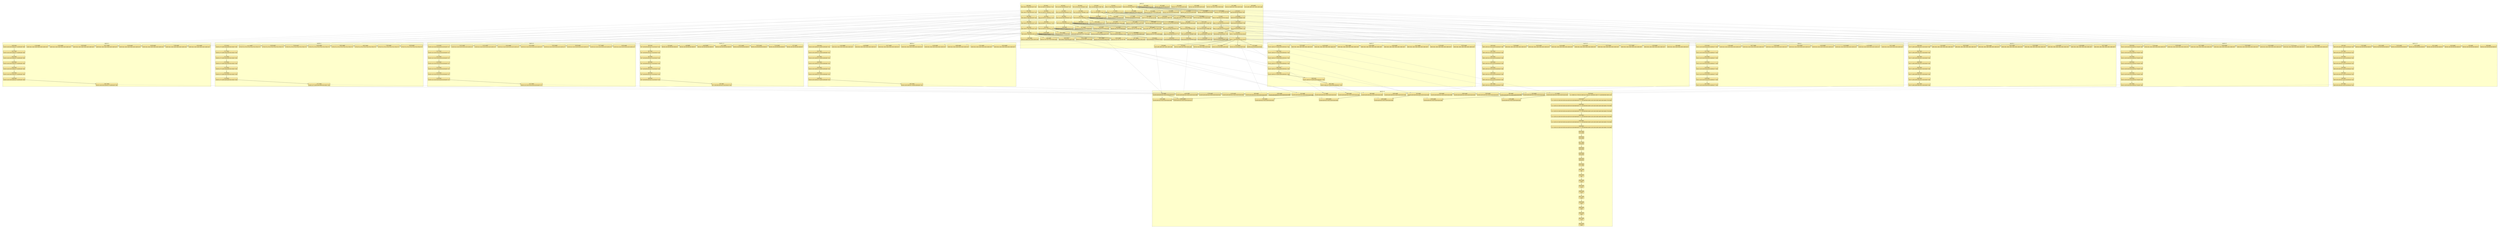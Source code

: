 digraph{node[shape=none margin=0 style=filled colorscheme=ylorrd9 fillcolor=2];compound=true;splines=line;subgraph clusterdummy0_0{style=invis;subgraph clusterdummy0_1{style=invis;subgraph clusterdummy0_2{style=invis;subgraph cluster0{style=dashed;colorscheme=ylorrd9;bgcolor=1;edge[arrowhead=empty];label=epoch_0;0[label=<<table border="0" cellborder="0" cellspacing="0"><tr><td>0:0 send</td></tr><hr/><tr><td> 1:0 1:19 1:20 1:21 1:22 1:23 1:24 </td></tr></table>>];1[label=<<table border="0" cellborder="0" cellspacing="0"><tr><td>0:1 send</td></tr><hr/><tr><td> 2:0 2:1 2:20 2:21 2:22 2:23 2:24 </td></tr></table>>];2[label=<<table border="0" cellborder="0" cellspacing="0"><tr><td>0:2 send</td></tr><hr/><tr><td> 3:0 3:1 3:2 3:21 3:22 3:23 3:24 </td></tr></table>>];3[label=<<table border="0" cellborder="0" cellspacing="0"><tr><td>0:3 send</td></tr><hr/><tr><td> 4:0 4:1 4:2 4:3 4:22 4:23 4:24 </td></tr></table>>];4[label=<<table border="0" cellborder="0" cellspacing="0"><tr><td>0:4 send</td></tr><hr/><tr><td> 5:0 5:1 5:2 5:3 5:4 5:23 5:24 </td></tr></table>>];5[label=<<table border="0" cellborder="0" cellspacing="0"><tr><td>0:5 send</td></tr><hr/><tr><td> 6:0 6:1 6:2 6:3 6:4 6:5 6:24 </td></tr></table>>];6[label=<<table border="0" cellborder="0" cellspacing="0"><tr><td>0:6 send</td></tr><hr/><tr><td> 7:0 7:1 7:2 7:3 7:4 7:5 7:6 </td></tr></table>>];43[label=<<table border="0" cellborder="0" cellspacing="0"><tr><td>1:0 recv</td></tr><hr/><tr><td> 0:0 2:3 3:4 4:5 5:6 6:7 7:8 </td></tr></table>>];45[label=<<table border="0" cellborder="0" cellspacing="0"><tr><td>1:2 send</td></tr><hr/><tr><td> 2:0 2:1 2:20 2:21 2:22 2:23 2:24 </td></tr></table>>];43->45;46[label=<<table border="0" cellborder="0" cellspacing="0"><tr><td>1:3 send</td></tr><hr/><tr><td> 3:0 3:1 3:2 3:21 3:22 3:23 3:24 </td></tr></table>>];43->46;47[label=<<table border="0" cellborder="0" cellspacing="0"><tr><td>1:4 send</td></tr><hr/><tr><td> 4:0 4:1 4:2 4:3 4:22 4:23 4:24 </td></tr></table>>];43->47;48[label=<<table border="0" cellborder="0" cellspacing="0"><tr><td>1:5 send</td></tr><hr/><tr><td> 5:0 5:1 5:2 5:3 5:4 5:23 5:24 </td></tr></table>>];43->48;49[label=<<table border="0" cellborder="0" cellspacing="0"><tr><td>1:6 send</td></tr><hr/><tr><td> 6:0 6:1 6:2 6:3 6:4 6:5 6:24 </td></tr></table>>];43->49;50[label=<<table border="0" cellborder="0" cellspacing="0"><tr><td>1:7 send</td></tr><hr/><tr><td> 7:0 7:1 7:2 7:3 7:4 7:5 7:6 </td></tr></table>>];43->50;62[label=<<table border="0" cellborder="0" cellspacing="0"><tr><td>1:19 recv</td></tr><hr/><tr><td> 0:0 2:3 3:4 4:5 5:6 6:7 7:8 </td></tr></table>>];43->62;63[label=<<table border="0" cellborder="0" cellspacing="0"><tr><td>1:20 recv</td></tr><hr/><tr><td> 0:0 2:3 3:4 4:5 5:6 6:7 7:8 </td></tr></table>>];62->63;64[label=<<table border="0" cellborder="0" cellspacing="0"><tr><td>1:21 recv</td></tr><hr/><tr><td> 0:0 2:3 3:4 4:5 5:6 6:7 7:8 </td></tr></table>>];63->64;65[label=<<table border="0" cellborder="0" cellspacing="0"><tr><td>1:22 recv</td></tr><hr/><tr><td> 0:0 2:3 3:4 4:5 5:6 6:7 7:8 </td></tr></table>>];64->65;66[label=<<table border="0" cellborder="0" cellspacing="0"><tr><td>1:23 recv</td></tr><hr/><tr><td> 0:0 2:3 3:4 4:5 5:6 6:7 7:8 </td></tr></table>>];65->66;67[label=<<table border="0" cellborder="0" cellspacing="0"><tr><td>1:24 recv</td></tr><hr/><tr><td> 0:0 2:3 3:4 4:5 5:6 6:7 7:8 </td></tr></table>>];66->67;69[label=<<table border="0" cellborder="0" cellspacing="0"><tr><td>2:0 recv</td></tr><hr/><tr><td> 0:1 1:2 3:5 4:6 5:7 6:8 7:9 </td></tr></table>>];70[label=<<table border="0" cellborder="0" cellspacing="0"><tr><td>2:1 recv</td></tr><hr/><tr><td> 0:1 1:2 3:5 4:6 5:7 6:8 7:9 </td></tr></table>>];69->70;72[label=<<table border="0" cellborder="0" cellspacing="0"><tr><td>2:3 send</td></tr><hr/><tr><td> 1:0 1:19 1:20 1:21 1:22 1:23 1:24 </td></tr></table>>];70->72;73[label=<<table border="0" cellborder="0" cellspacing="0"><tr><td>2:4 send</td></tr><hr/><tr><td> 3:0 3:1 3:2 3:21 3:22 3:23 3:24 </td></tr></table>>];70->73;74[label=<<table border="0" cellborder="0" cellspacing="0"><tr><td>2:5 send</td></tr><hr/><tr><td> 4:0 4:1 4:2 4:3 4:22 4:23 4:24 </td></tr></table>>];70->74;75[label=<<table border="0" cellborder="0" cellspacing="0"><tr><td>2:6 send</td></tr><hr/><tr><td> 5:0 5:1 5:2 5:3 5:4 5:23 5:24 </td></tr></table>>];70->75;76[label=<<table border="0" cellborder="0" cellspacing="0"><tr><td>2:7 send</td></tr><hr/><tr><td> 6:0 6:1 6:2 6:3 6:4 6:5 6:24 </td></tr></table>>];70->76;77[label=<<table border="0" cellborder="0" cellspacing="0"><tr><td>2:8 send</td></tr><hr/><tr><td> 7:0 7:1 7:2 7:3 7:4 7:5 7:6 </td></tr></table>>];70->77;89[label=<<table border="0" cellborder="0" cellspacing="0"><tr><td>2:20 recv</td></tr><hr/><tr><td> 0:1 1:2 3:5 4:6 5:7 6:8 7:9 </td></tr></table>>];70->89;90[label=<<table border="0" cellborder="0" cellspacing="0"><tr><td>2:21 recv</td></tr><hr/><tr><td> 0:1 1:2 3:5 4:6 5:7 6:8 7:9 </td></tr></table>>];89->90;91[label=<<table border="0" cellborder="0" cellspacing="0"><tr><td>2:22 recv</td></tr><hr/><tr><td> 0:1 1:2 3:5 4:6 5:7 6:8 7:9 </td></tr></table>>];90->91;92[label=<<table border="0" cellborder="0" cellspacing="0"><tr><td>2:23 recv</td></tr><hr/><tr><td> 0:1 1:2 3:5 4:6 5:7 6:8 7:9 </td></tr></table>>];91->92;93[label=<<table border="0" cellborder="0" cellspacing="0"><tr><td>2:24 recv</td></tr><hr/><tr><td> 0:1 1:2 3:5 4:6 5:7 6:8 7:9 </td></tr></table>>];92->93;95[label=<<table border="0" cellborder="0" cellspacing="0"><tr><td>3:0 recv</td></tr><hr/><tr><td> 0:2 1:3 2:4 4:7 5:8 6:9 7:10 </td></tr></table>>];96[label=<<table border="0" cellborder="0" cellspacing="0"><tr><td>3:1 recv</td></tr><hr/><tr><td> 0:2 1:3 2:4 4:7 5:8 6:9 7:10 </td></tr></table>>];95->96;97[label=<<table border="0" cellborder="0" cellspacing="0"><tr><td>3:2 recv</td></tr><hr/><tr><td> 0:2 1:3 2:4 4:7 5:8 6:9 7:10 </td></tr></table>>];96->97;99[label=<<table border="0" cellborder="0" cellspacing="0"><tr><td>3:4 send</td></tr><hr/><tr><td> 1:0 1:19 1:20 1:21 1:22 1:23 1:24 </td></tr></table>>];97->99;100[label=<<table border="0" cellborder="0" cellspacing="0"><tr><td>3:5 send</td></tr><hr/><tr><td> 2:0 2:1 2:20 2:21 2:22 2:23 2:24 </td></tr></table>>];97->100;101[label=<<table border="0" cellborder="0" cellspacing="0"><tr><td>3:6 send</td></tr><hr/><tr><td> 4:0 4:1 4:2 4:3 4:22 4:23 4:24 </td></tr></table>>];97->101;102[label=<<table border="0" cellborder="0" cellspacing="0"><tr><td>3:7 send</td></tr><hr/><tr><td> 5:0 5:1 5:2 5:3 5:4 5:23 5:24 </td></tr></table>>];97->102;103[label=<<table border="0" cellborder="0" cellspacing="0"><tr><td>3:8 send</td></tr><hr/><tr><td> 6:0 6:1 6:2 6:3 6:4 6:5 6:24 </td></tr></table>>];97->103;104[label=<<table border="0" cellborder="0" cellspacing="0"><tr><td>3:9 send</td></tr><hr/><tr><td> 7:0 7:1 7:2 7:3 7:4 7:5 7:6 </td></tr></table>>];97->104;116[label=<<table border="0" cellborder="0" cellspacing="0"><tr><td>3:21 recv</td></tr><hr/><tr><td> 0:2 1:3 2:4 4:7 5:8 6:9 7:10 </td></tr></table>>];97->116;117[label=<<table border="0" cellborder="0" cellspacing="0"><tr><td>3:22 recv</td></tr><hr/><tr><td> 0:2 1:3 2:4 4:7 5:8 6:9 7:10 </td></tr></table>>];116->117;118[label=<<table border="0" cellborder="0" cellspacing="0"><tr><td>3:23 recv</td></tr><hr/><tr><td> 0:2 1:3 2:4 4:7 5:8 6:9 7:10 </td></tr></table>>];117->118;119[label=<<table border="0" cellborder="0" cellspacing="0"><tr><td>3:24 recv</td></tr><hr/><tr><td> 0:2 1:3 2:4 4:7 5:8 6:9 7:10 </td></tr></table>>];118->119;121[label=<<table border="0" cellborder="0" cellspacing="0"><tr><td>4:0 recv</td></tr><hr/><tr><td> 0:3 1:4 2:5 3:6 5:9 6:10 7:11 </td></tr></table>>];122[label=<<table border="0" cellborder="0" cellspacing="0"><tr><td>4:1 recv</td></tr><hr/><tr><td> 0:3 1:4 2:5 3:6 5:9 6:10 7:11 </td></tr></table>>];121->122;123[label=<<table border="0" cellborder="0" cellspacing="0"><tr><td>4:2 recv</td></tr><hr/><tr><td> 0:3 1:4 2:5 3:6 5:9 6:10 7:11 </td></tr></table>>];122->123;124[label=<<table border="0" cellborder="0" cellspacing="0"><tr><td>4:3 recv</td></tr><hr/><tr><td> 0:3 1:4 2:5 3:6 5:9 6:10 7:11 </td></tr></table>>];123->124;126[label=<<table border="0" cellborder="0" cellspacing="0"><tr><td>4:5 send</td></tr><hr/><tr><td> 1:0 1:19 1:20 1:21 1:22 1:23 1:24 </td></tr></table>>];124->126;127[label=<<table border="0" cellborder="0" cellspacing="0"><tr><td>4:6 send</td></tr><hr/><tr><td> 2:0 2:1 2:20 2:21 2:22 2:23 2:24 </td></tr></table>>];124->127;128[label=<<table border="0" cellborder="0" cellspacing="0"><tr><td>4:7 send</td></tr><hr/><tr><td> 3:0 3:1 3:2 3:21 3:22 3:23 3:24 </td></tr></table>>];124->128;129[label=<<table border="0" cellborder="0" cellspacing="0"><tr><td>4:8 send</td></tr><hr/><tr><td> 5:0 5:1 5:2 5:3 5:4 5:23 5:24 </td></tr></table>>];124->129;130[label=<<table border="0" cellborder="0" cellspacing="0"><tr><td>4:9 send</td></tr><hr/><tr><td> 6:0 6:1 6:2 6:3 6:4 6:5 6:24 </td></tr></table>>];124->130;131[label=<<table border="0" cellborder="0" cellspacing="0"><tr><td>4:10 send</td></tr><hr/><tr><td> 7:0 7:1 7:2 7:3 7:4 7:5 7:6 </td></tr></table>>];124->131;143[label=<<table border="0" cellborder="0" cellspacing="0"><tr><td>4:22 recv</td></tr><hr/><tr><td> 0:3 1:4 2:5 3:6 5:9 6:10 7:11 </td></tr></table>>];124->143;144[label=<<table border="0" cellborder="0" cellspacing="0"><tr><td>4:23 recv</td></tr><hr/><tr><td> 0:3 1:4 2:5 3:6 5:9 6:10 7:11 </td></tr></table>>];143->144;145[label=<<table border="0" cellborder="0" cellspacing="0"><tr><td>4:24 recv</td></tr><hr/><tr><td> 0:3 1:4 2:5 3:6 5:9 6:10 7:11 </td></tr></table>>];144->145;147[label=<<table border="0" cellborder="0" cellspacing="0"><tr><td>5:0 recv</td></tr><hr/><tr><td> 0:4 1:5 2:6 3:7 4:8 6:11 7:12 </td></tr></table>>];148[label=<<table border="0" cellborder="0" cellspacing="0"><tr><td>5:1 recv</td></tr><hr/><tr><td> 0:4 1:5 2:6 3:7 4:8 6:11 7:12 </td></tr></table>>];147->148;149[label=<<table border="0" cellborder="0" cellspacing="0"><tr><td>5:2 recv</td></tr><hr/><tr><td> 0:4 1:5 2:6 3:7 4:8 6:11 7:12 </td></tr></table>>];148->149;150[label=<<table border="0" cellborder="0" cellspacing="0"><tr><td>5:3 recv</td></tr><hr/><tr><td> 0:4 1:5 2:6 3:7 4:8 6:11 7:12 </td></tr></table>>];149->150;151[label=<<table border="0" cellborder="0" cellspacing="0"><tr><td>5:4 recv</td></tr><hr/><tr><td> 0:4 1:5 2:6 3:7 4:8 6:11 7:12 </td></tr></table>>];150->151;153[label=<<table border="0" cellborder="0" cellspacing="0"><tr><td>5:6 send</td></tr><hr/><tr><td> 1:0 1:19 1:20 1:21 1:22 1:23 1:24 </td></tr></table>>];151->153;154[label=<<table border="0" cellborder="0" cellspacing="0"><tr><td>5:7 send</td></tr><hr/><tr><td> 2:0 2:1 2:20 2:21 2:22 2:23 2:24 </td></tr></table>>];151->154;155[label=<<table border="0" cellborder="0" cellspacing="0"><tr><td>5:8 send</td></tr><hr/><tr><td> 3:0 3:1 3:2 3:21 3:22 3:23 3:24 </td></tr></table>>];151->155;156[label=<<table border="0" cellborder="0" cellspacing="0"><tr><td>5:9 send</td></tr><hr/><tr><td> 4:0 4:1 4:2 4:3 4:22 4:23 4:24 </td></tr></table>>];151->156;157[label=<<table border="0" cellborder="0" cellspacing="0"><tr><td>5:10 send</td></tr><hr/><tr><td> 6:0 6:1 6:2 6:3 6:4 6:5 6:24 </td></tr></table>>];151->157;158[label=<<table border="0" cellborder="0" cellspacing="0"><tr><td>5:11 send</td></tr><hr/><tr><td> 7:0 7:1 7:2 7:3 7:4 7:5 7:6 </td></tr></table>>];151->158;170[label=<<table border="0" cellborder="0" cellspacing="0"><tr><td>5:23 recv</td></tr><hr/><tr><td> 0:4 1:5 2:6 3:7 4:8 6:11 7:12 </td></tr></table>>];151->170;171[label=<<table border="0" cellborder="0" cellspacing="0"><tr><td>5:24 recv</td></tr><hr/><tr><td> 0:4 1:5 2:6 3:7 4:8 6:11 7:12 </td></tr></table>>];170->171;173[label=<<table border="0" cellborder="0" cellspacing="0"><tr><td>6:0 recv</td></tr><hr/><tr><td> 0:5 1:6 2:7 3:8 4:9 5:10 7:13 </td></tr></table>>];174[label=<<table border="0" cellborder="0" cellspacing="0"><tr><td>6:1 recv</td></tr><hr/><tr><td> 0:5 1:6 2:7 3:8 4:9 5:10 7:13 </td></tr></table>>];173->174;175[label=<<table border="0" cellborder="0" cellspacing="0"><tr><td>6:2 recv</td></tr><hr/><tr><td> 0:5 1:6 2:7 3:8 4:9 5:10 7:13 </td></tr></table>>];174->175;176[label=<<table border="0" cellborder="0" cellspacing="0"><tr><td>6:3 recv</td></tr><hr/><tr><td> 0:5 1:6 2:7 3:8 4:9 5:10 7:13 </td></tr></table>>];175->176;177[label=<<table border="0" cellborder="0" cellspacing="0"><tr><td>6:4 recv</td></tr><hr/><tr><td> 0:5 1:6 2:7 3:8 4:9 5:10 7:13 </td></tr></table>>];176->177;178[label=<<table border="0" cellborder="0" cellspacing="0"><tr><td>6:5 recv</td></tr><hr/><tr><td> 0:5 1:6 2:7 3:8 4:9 5:10 7:13 </td></tr></table>>];177->178;180[label=<<table border="0" cellborder="0" cellspacing="0"><tr><td>6:7 send</td></tr><hr/><tr><td> 1:0 1:19 1:20 1:21 1:22 1:23 1:24 </td></tr></table>>];178->180;181[label=<<table border="0" cellborder="0" cellspacing="0"><tr><td>6:8 send</td></tr><hr/><tr><td> 2:0 2:1 2:20 2:21 2:22 2:23 2:24 </td></tr></table>>];178->181;182[label=<<table border="0" cellborder="0" cellspacing="0"><tr><td>6:9 send</td></tr><hr/><tr><td> 3:0 3:1 3:2 3:21 3:22 3:23 3:24 </td></tr></table>>];178->182;183[label=<<table border="0" cellborder="0" cellspacing="0"><tr><td>6:10 send</td></tr><hr/><tr><td> 4:0 4:1 4:2 4:3 4:22 4:23 4:24 </td></tr></table>>];178->183;184[label=<<table border="0" cellborder="0" cellspacing="0"><tr><td>6:11 send</td></tr><hr/><tr><td> 5:0 5:1 5:2 5:3 5:4 5:23 5:24 </td></tr></table>>];178->184;185[label=<<table border="0" cellborder="0" cellspacing="0"><tr><td>6:12 send</td></tr><hr/><tr><td> 7:0 7:1 7:2 7:3 7:4 7:5 7:6 </td></tr></table>>];178->185;197[label=<<table border="0" cellborder="0" cellspacing="0"><tr><td>6:24 recv</td></tr><hr/><tr><td> 0:5 1:6 2:7 3:8 4:9 5:10 7:13 </td></tr></table>>];178->197;199[label=<<table border="0" cellborder="0" cellspacing="0"><tr><td>7:0 recv</td></tr><hr/><tr><td> 0:6 1:7 2:8 3:9 4:10 5:11 6:12 </td></tr></table>>];200[label=<<table border="0" cellborder="0" cellspacing="0"><tr><td>7:1 recv</td></tr><hr/><tr><td> 0:6 1:7 2:8 3:9 4:10 5:11 6:12 </td></tr></table>>];199->200;201[label=<<table border="0" cellborder="0" cellspacing="0"><tr><td>7:2 recv</td></tr><hr/><tr><td> 0:6 1:7 2:8 3:9 4:10 5:11 6:12 </td></tr></table>>];200->201;202[label=<<table border="0" cellborder="0" cellspacing="0"><tr><td>7:3 recv</td></tr><hr/><tr><td> 0:6 1:7 2:8 3:9 4:10 5:11 6:12 </td></tr></table>>];201->202;203[label=<<table border="0" cellborder="0" cellspacing="0"><tr><td>7:4 recv</td></tr><hr/><tr><td> 0:6 1:7 2:8 3:9 4:10 5:11 6:12 </td></tr></table>>];202->203;204[label=<<table border="0" cellborder="0" cellspacing="0"><tr><td>7:5 recv</td></tr><hr/><tr><td> 0:6 1:7 2:8 3:9 4:10 5:11 6:12 </td></tr></table>>];203->204;205[label=<<table border="0" cellborder="0" cellspacing="0"><tr><td>7:6 recv</td></tr><hr/><tr><td> 0:6 1:7 2:8 3:9 4:10 5:11 6:12 </td></tr></table>>];204->205;207[label=<<table border="0" cellborder="0" cellspacing="0"><tr><td>7:8 send</td></tr><hr/><tr><td> 1:0 1:19 1:20 1:21 1:22 1:23 1:24 </td></tr></table>>];205->207;208[label=<<table border="0" cellborder="0" cellspacing="0"><tr><td>7:9 send</td></tr><hr/><tr><td> 2:0 2:1 2:20 2:21 2:22 2:23 2:24 </td></tr></table>>];205->208;209[label=<<table border="0" cellborder="0" cellspacing="0"><tr><td>7:10 send</td></tr><hr/><tr><td> 3:0 3:1 3:2 3:21 3:22 3:23 3:24 </td></tr></table>>];205->209;210[label=<<table border="0" cellborder="0" cellspacing="0"><tr><td>7:11 send</td></tr><hr/><tr><td> 4:0 4:1 4:2 4:3 4:22 4:23 4:24 </td></tr></table>>];205->210;211[label=<<table border="0" cellborder="0" cellspacing="0"><tr><td>7:12 send</td></tr><hr/><tr><td> 5:0 5:1 5:2 5:3 5:4 5:23 5:24 </td></tr></table>>];205->211;212[label=<<table border="0" cellborder="0" cellspacing="0"><tr><td>7:13 send</td></tr><hr/><tr><td> 6:0 6:1 6:2 6:3 6:4 6:5 6:24 </td></tr></table>>];205->212;}}}}subgraph clusterdummy1_0{style=invis;subgraph clusterdummy1_1{style=invis;subgraph clusterdummy1_2{style=invis;subgraph cluster1{style=dashed;colorscheme=ylorrd9;bgcolor=1;edge[arrowhead=empty];label=epoch_1;17[label=<<table border="0" cellborder="0" cellspacing="0"><tr><td>0:17 send</td></tr><hr/><tr><td> 18:0 18:1 18:2 18:3 18:4 18:5 18:6 18:7 </td></tr></table>>];61[label=<<table border="0" cellborder="0" cellspacing="0"><tr><td>1:18 send</td></tr><hr/><tr><td> 18:0 18:1 18:2 18:3 18:4 18:5 18:6 18:7 </td></tr></table>>];88[label=<<table border="0" cellborder="0" cellspacing="0"><tr><td>2:19 send</td></tr><hr/><tr><td> 18:0 18:1 18:2 18:3 18:4 18:5 18:6 18:7 </td></tr></table>>];115[label=<<table border="0" cellborder="0" cellspacing="0"><tr><td>3:20 send</td></tr><hr/><tr><td> 18:0 18:1 18:2 18:3 18:4 18:5 18:6 18:7 </td></tr></table>>];142[label=<<table border="0" cellborder="0" cellspacing="0"><tr><td>4:21 send</td></tr><hr/><tr><td> 18:0 18:1 18:2 18:3 18:4 18:5 18:6 18:7 </td></tr></table>>];169[label=<<table border="0" cellborder="0" cellspacing="0"><tr><td>5:22 send</td></tr><hr/><tr><td> 18:0 18:1 18:2 18:3 18:4 18:5 18:6 18:7 </td></tr></table>>];196[label=<<table border="0" cellborder="0" cellspacing="0"><tr><td>6:23 send</td></tr><hr/><tr><td> 18:0 18:1 18:2 18:3 18:4 18:5 18:6 18:7 </td></tr></table>>];223[label=<<table border="0" cellborder="0" cellspacing="0"><tr><td>7:24 send</td></tr><hr/><tr><td> 18:0 18:1 18:2 18:3 18:4 18:5 18:6 18:7 </td></tr></table>>];315[label=<<table border="0" cellborder="0" cellspacing="0"><tr><td>18:0 recv</td></tr><hr/><tr><td> 0:17 1:18 2:19 3:20 4:21 5:22 6:23 7:24 </td></tr></table>>];316[label=<<table border="0" cellborder="0" cellspacing="0"><tr><td>18:1 recv</td></tr><hr/><tr><td> 0:17 1:18 2:19 3:20 4:21 5:22 6:23 7:24 </td></tr></table>>];315->316;317[label=<<table border="0" cellborder="0" cellspacing="0"><tr><td>18:2 recv</td></tr><hr/><tr><td> 0:17 1:18 2:19 3:20 4:21 5:22 6:23 7:24 </td></tr></table>>];316->317;318[label=<<table border="0" cellborder="0" cellspacing="0"><tr><td>18:3 recv</td></tr><hr/><tr><td> 0:17 1:18 2:19 3:20 4:21 5:22 6:23 7:24 </td></tr></table>>];317->318;319[label=<<table border="0" cellborder="0" cellspacing="0"><tr><td>18:4 recv</td></tr><hr/><tr><td> 0:17 1:18 2:19 3:20 4:21 5:22 6:23 7:24 </td></tr></table>>];318->319;320[label=<<table border="0" cellborder="0" cellspacing="0"><tr><td>18:5 recv</td></tr><hr/><tr><td> 0:17 1:18 2:19 3:20 4:21 5:22 6:23 7:24 </td></tr></table>>];319->320;321[label=<<table border="0" cellborder="0" cellspacing="0"><tr><td>18:6 recv</td></tr><hr/><tr><td> 0:17 1:18 2:19 3:20 4:21 5:22 6:23 7:24 </td></tr></table>>];320->321;322[label=<<table border="0" cellborder="0" cellspacing="0"><tr><td>18:7 recv</td></tr><hr/><tr><td> 0:17 1:18 2:19 3:20 4:21 5:22 6:23 7:24 </td></tr></table>>];321->322;}}}}subgraph clusterdummy2_0{style=invis;subgraph clusterdummy2_1{style=invis;subgraph clusterdummy2_2{style=invis;subgraph cluster2{style=dashed;colorscheme=ylorrd9;bgcolor=1;edge[arrowhead=empty];label=epoch_2;16[label=<<table border="0" cellborder="0" cellspacing="0"><tr><td>0:16 send</td></tr><hr/><tr><td> 17:0 17:1 17:2 17:3 17:4 17:5 17:6 17:7 </td></tr></table>>];60[label=<<table border="0" cellborder="0" cellspacing="0"><tr><td>1:17 send</td></tr><hr/><tr><td> 17:0 17:1 17:2 17:3 17:4 17:5 17:6 17:7 </td></tr></table>>];87[label=<<table border="0" cellborder="0" cellspacing="0"><tr><td>2:18 send</td></tr><hr/><tr><td> 17:0 17:1 17:2 17:3 17:4 17:5 17:6 17:7 </td></tr></table>>];114[label=<<table border="0" cellborder="0" cellspacing="0"><tr><td>3:19 send</td></tr><hr/><tr><td> 17:0 17:1 17:2 17:3 17:4 17:5 17:6 17:7 </td></tr></table>>];141[label=<<table border="0" cellborder="0" cellspacing="0"><tr><td>4:20 send</td></tr><hr/><tr><td> 17:0 17:1 17:2 17:3 17:4 17:5 17:6 17:7 </td></tr></table>>];168[label=<<table border="0" cellborder="0" cellspacing="0"><tr><td>5:21 send</td></tr><hr/><tr><td> 17:0 17:1 17:2 17:3 17:4 17:5 17:6 17:7 </td></tr></table>>];195[label=<<table border="0" cellborder="0" cellspacing="0"><tr><td>6:22 send</td></tr><hr/><tr><td> 17:0 17:1 17:2 17:3 17:4 17:5 17:6 17:7 </td></tr></table>>];222[label=<<table border="0" cellborder="0" cellspacing="0"><tr><td>7:23 send</td></tr><hr/><tr><td> 17:0 17:1 17:2 17:3 17:4 17:5 17:6 17:7 </td></tr></table>>];306[label=<<table border="0" cellborder="0" cellspacing="0"><tr><td>17:0 recv</td></tr><hr/><tr><td> 0:16 1:17 2:18 3:19 4:20 5:21 6:22 7:23 </td></tr></table>>];307[label=<<table border="0" cellborder="0" cellspacing="0"><tr><td>17:1 recv</td></tr><hr/><tr><td> 0:16 1:17 2:18 3:19 4:20 5:21 6:22 7:23 </td></tr></table>>];306->307;308[label=<<table border="0" cellborder="0" cellspacing="0"><tr><td>17:2 recv</td></tr><hr/><tr><td> 0:16 1:17 2:18 3:19 4:20 5:21 6:22 7:23 </td></tr></table>>];307->308;309[label=<<table border="0" cellborder="0" cellspacing="0"><tr><td>17:3 recv</td></tr><hr/><tr><td> 0:16 1:17 2:18 3:19 4:20 5:21 6:22 7:23 </td></tr></table>>];308->309;310[label=<<table border="0" cellborder="0" cellspacing="0"><tr><td>17:4 recv</td></tr><hr/><tr><td> 0:16 1:17 2:18 3:19 4:20 5:21 6:22 7:23 </td></tr></table>>];309->310;311[label=<<table border="0" cellborder="0" cellspacing="0"><tr><td>17:5 recv</td></tr><hr/><tr><td> 0:16 1:17 2:18 3:19 4:20 5:21 6:22 7:23 </td></tr></table>>];310->311;312[label=<<table border="0" cellborder="0" cellspacing="0"><tr><td>17:6 recv</td></tr><hr/><tr><td> 0:16 1:17 2:18 3:19 4:20 5:21 6:22 7:23 </td></tr></table>>];311->312;313[label=<<table border="0" cellborder="0" cellspacing="0"><tr><td>17:7 recv</td></tr><hr/><tr><td> 0:16 1:17 2:18 3:19 4:20 5:21 6:22 7:23 </td></tr></table>>];312->313;}}}}subgraph clusterdummy3_0{style=invis;subgraph clusterdummy3_1{style=invis;subgraph clusterdummy3_2{style=invis;subgraph cluster3{style=dashed;colorscheme=ylorrd9;bgcolor=1;edge[arrowhead=empty];label=epoch_3;15[label=<<table border="0" cellborder="0" cellspacing="0"><tr><td>0:15 send</td></tr><hr/><tr><td> 16:0 16:1 16:2 16:3 16:4 16:5 16:6 16:7 </td></tr></table>>];59[label=<<table border="0" cellborder="0" cellspacing="0"><tr><td>1:16 send</td></tr><hr/><tr><td> 16:0 16:1 16:2 16:3 16:4 16:5 16:6 16:7 </td></tr></table>>];86[label=<<table border="0" cellborder="0" cellspacing="0"><tr><td>2:17 send</td></tr><hr/><tr><td> 16:0 16:1 16:2 16:3 16:4 16:5 16:6 16:7 </td></tr></table>>];113[label=<<table border="0" cellborder="0" cellspacing="0"><tr><td>3:18 send</td></tr><hr/><tr><td> 16:0 16:1 16:2 16:3 16:4 16:5 16:6 16:7 </td></tr></table>>];140[label=<<table border="0" cellborder="0" cellspacing="0"><tr><td>4:19 send</td></tr><hr/><tr><td> 16:0 16:1 16:2 16:3 16:4 16:5 16:6 16:7 </td></tr></table>>];167[label=<<table border="0" cellborder="0" cellspacing="0"><tr><td>5:20 send</td></tr><hr/><tr><td> 16:0 16:1 16:2 16:3 16:4 16:5 16:6 16:7 </td></tr></table>>];194[label=<<table border="0" cellborder="0" cellspacing="0"><tr><td>6:21 send</td></tr><hr/><tr><td> 16:0 16:1 16:2 16:3 16:4 16:5 16:6 16:7 </td></tr></table>>];221[label=<<table border="0" cellborder="0" cellspacing="0"><tr><td>7:22 send</td></tr><hr/><tr><td> 16:0 16:1 16:2 16:3 16:4 16:5 16:6 16:7 </td></tr></table>>];297[label=<<table border="0" cellborder="0" cellspacing="0"><tr><td>16:0 recv</td></tr><hr/><tr><td> 0:15 1:16 2:17 3:18 4:19 5:20 6:21 7:22 </td></tr></table>>];298[label=<<table border="0" cellborder="0" cellspacing="0"><tr><td>16:1 recv</td></tr><hr/><tr><td> 0:15 1:16 2:17 3:18 4:19 5:20 6:21 7:22 </td></tr></table>>];297->298;299[label=<<table border="0" cellborder="0" cellspacing="0"><tr><td>16:2 recv</td></tr><hr/><tr><td> 0:15 1:16 2:17 3:18 4:19 5:20 6:21 7:22 </td></tr></table>>];298->299;300[label=<<table border="0" cellborder="0" cellspacing="0"><tr><td>16:3 recv</td></tr><hr/><tr><td> 0:15 1:16 2:17 3:18 4:19 5:20 6:21 7:22 </td></tr></table>>];299->300;301[label=<<table border="0" cellborder="0" cellspacing="0"><tr><td>16:4 recv</td></tr><hr/><tr><td> 0:15 1:16 2:17 3:18 4:19 5:20 6:21 7:22 </td></tr></table>>];300->301;302[label=<<table border="0" cellborder="0" cellspacing="0"><tr><td>16:5 recv</td></tr><hr/><tr><td> 0:15 1:16 2:17 3:18 4:19 5:20 6:21 7:22 </td></tr></table>>];301->302;303[label=<<table border="0" cellborder="0" cellspacing="0"><tr><td>16:6 recv</td></tr><hr/><tr><td> 0:15 1:16 2:17 3:18 4:19 5:20 6:21 7:22 </td></tr></table>>];302->303;304[label=<<table border="0" cellborder="0" cellspacing="0"><tr><td>16:7 recv</td></tr><hr/><tr><td> 0:15 1:16 2:17 3:18 4:19 5:20 6:21 7:22 </td></tr></table>>];303->304;}}}}subgraph clusterdummy4_0{style=invis;subgraph clusterdummy4_1{style=invis;subgraph clusterdummy4_2{style=invis;subgraph cluster4{style=dashed;colorscheme=ylorrd9;bgcolor=1;edge[arrowhead=empty];label=epoch_4;14[label=<<table border="0" cellborder="0" cellspacing="0"><tr><td>0:14 send</td></tr><hr/><tr><td> 15:0 15:1 15:2 15:3 15:4 15:5 15:6 15:7 </td></tr></table>>];58[label=<<table border="0" cellborder="0" cellspacing="0"><tr><td>1:15 send</td></tr><hr/><tr><td> 15:0 15:1 15:2 15:3 15:4 15:5 15:6 15:7 </td></tr></table>>];85[label=<<table border="0" cellborder="0" cellspacing="0"><tr><td>2:16 send</td></tr><hr/><tr><td> 15:0 15:1 15:2 15:3 15:4 15:5 15:6 15:7 </td></tr></table>>];112[label=<<table border="0" cellborder="0" cellspacing="0"><tr><td>3:17 send</td></tr><hr/><tr><td> 15:0 15:1 15:2 15:3 15:4 15:5 15:6 15:7 </td></tr></table>>];139[label=<<table border="0" cellborder="0" cellspacing="0"><tr><td>4:18 send</td></tr><hr/><tr><td> 15:0 15:1 15:2 15:3 15:4 15:5 15:6 15:7 </td></tr></table>>];166[label=<<table border="0" cellborder="0" cellspacing="0"><tr><td>5:19 send</td></tr><hr/><tr><td> 15:0 15:1 15:2 15:3 15:4 15:5 15:6 15:7 </td></tr></table>>];193[label=<<table border="0" cellborder="0" cellspacing="0"><tr><td>6:20 send</td></tr><hr/><tr><td> 15:0 15:1 15:2 15:3 15:4 15:5 15:6 15:7 </td></tr></table>>];220[label=<<table border="0" cellborder="0" cellspacing="0"><tr><td>7:21 send</td></tr><hr/><tr><td> 15:0 15:1 15:2 15:3 15:4 15:5 15:6 15:7 </td></tr></table>>];288[label=<<table border="0" cellborder="0" cellspacing="0"><tr><td>15:0 recv</td></tr><hr/><tr><td> 0:14 1:15 2:16 3:17 4:18 5:19 6:20 7:21 </td></tr></table>>];289[label=<<table border="0" cellborder="0" cellspacing="0"><tr><td>15:1 recv</td></tr><hr/><tr><td> 0:14 1:15 2:16 3:17 4:18 5:19 6:20 7:21 </td></tr></table>>];288->289;290[label=<<table border="0" cellborder="0" cellspacing="0"><tr><td>15:2 recv</td></tr><hr/><tr><td> 0:14 1:15 2:16 3:17 4:18 5:19 6:20 7:21 </td></tr></table>>];289->290;291[label=<<table border="0" cellborder="0" cellspacing="0"><tr><td>15:3 recv</td></tr><hr/><tr><td> 0:14 1:15 2:16 3:17 4:18 5:19 6:20 7:21 </td></tr></table>>];290->291;292[label=<<table border="0" cellborder="0" cellspacing="0"><tr><td>15:4 recv</td></tr><hr/><tr><td> 0:14 1:15 2:16 3:17 4:18 5:19 6:20 7:21 </td></tr></table>>];291->292;293[label=<<table border="0" cellborder="0" cellspacing="0"><tr><td>15:5 recv</td></tr><hr/><tr><td> 0:14 1:15 2:16 3:17 4:18 5:19 6:20 7:21 </td></tr></table>>];292->293;294[label=<<table border="0" cellborder="0" cellspacing="0"><tr><td>15:6 recv</td></tr><hr/><tr><td> 0:14 1:15 2:16 3:17 4:18 5:19 6:20 7:21 </td></tr></table>>];293->294;295[label=<<table border="0" cellborder="0" cellspacing="0"><tr><td>15:7 recv</td></tr><hr/><tr><td> 0:14 1:15 2:16 3:17 4:18 5:19 6:20 7:21 </td></tr></table>>];294->295;}}}}subgraph clusterdummy5_0{style=invis;subgraph clusterdummy5_1{style=invis;subgraph clusterdummy5_2{style=invis;subgraph cluster5{style=dashed;colorscheme=ylorrd9;bgcolor=1;edge[arrowhead=empty];label=epoch_5;13[label=<<table border="0" cellborder="0" cellspacing="0"><tr><td>0:13 send</td></tr><hr/><tr><td> 14:0 14:1 14:2 14:3 14:4 14:5 14:6 14:7 </td></tr></table>>];57[label=<<table border="0" cellborder="0" cellspacing="0"><tr><td>1:14 send</td></tr><hr/><tr><td> 14:0 14:1 14:2 14:3 14:4 14:5 14:6 14:7 </td></tr></table>>];84[label=<<table border="0" cellborder="0" cellspacing="0"><tr><td>2:15 send</td></tr><hr/><tr><td> 14:0 14:1 14:2 14:3 14:4 14:5 14:6 14:7 </td></tr></table>>];111[label=<<table border="0" cellborder="0" cellspacing="0"><tr><td>3:16 send</td></tr><hr/><tr><td> 14:0 14:1 14:2 14:3 14:4 14:5 14:6 14:7 </td></tr></table>>];138[label=<<table border="0" cellborder="0" cellspacing="0"><tr><td>4:17 send</td></tr><hr/><tr><td> 14:0 14:1 14:2 14:3 14:4 14:5 14:6 14:7 </td></tr></table>>];165[label=<<table border="0" cellborder="0" cellspacing="0"><tr><td>5:18 send</td></tr><hr/><tr><td> 14:0 14:1 14:2 14:3 14:4 14:5 14:6 14:7 </td></tr></table>>];192[label=<<table border="0" cellborder="0" cellspacing="0"><tr><td>6:19 send</td></tr><hr/><tr><td> 14:0 14:1 14:2 14:3 14:4 14:5 14:6 14:7 </td></tr></table>>];219[label=<<table border="0" cellborder="0" cellspacing="0"><tr><td>7:20 send</td></tr><hr/><tr><td> 14:0 14:1 14:2 14:3 14:4 14:5 14:6 14:7 </td></tr></table>>];279[label=<<table border="0" cellborder="0" cellspacing="0"><tr><td>14:0 recv</td></tr><hr/><tr><td> 0:13 1:14 2:15 3:16 4:17 5:18 6:19 7:20 </td></tr></table>>];280[label=<<table border="0" cellborder="0" cellspacing="0"><tr><td>14:1 recv</td></tr><hr/><tr><td> 0:13 1:14 2:15 3:16 4:17 5:18 6:19 7:20 </td></tr></table>>];279->280;281[label=<<table border="0" cellborder="0" cellspacing="0"><tr><td>14:2 recv</td></tr><hr/><tr><td> 0:13 1:14 2:15 3:16 4:17 5:18 6:19 7:20 </td></tr></table>>];280->281;282[label=<<table border="0" cellborder="0" cellspacing="0"><tr><td>14:3 recv</td></tr><hr/><tr><td> 0:13 1:14 2:15 3:16 4:17 5:18 6:19 7:20 </td></tr></table>>];281->282;283[label=<<table border="0" cellborder="0" cellspacing="0"><tr><td>14:4 recv</td></tr><hr/><tr><td> 0:13 1:14 2:15 3:16 4:17 5:18 6:19 7:20 </td></tr></table>>];282->283;284[label=<<table border="0" cellborder="0" cellspacing="0"><tr><td>14:5 recv</td></tr><hr/><tr><td> 0:13 1:14 2:15 3:16 4:17 5:18 6:19 7:20 </td></tr></table>>];283->284;285[label=<<table border="0" cellborder="0" cellspacing="0"><tr><td>14:6 recv</td></tr><hr/><tr><td> 0:13 1:14 2:15 3:16 4:17 5:18 6:19 7:20 </td></tr></table>>];284->285;286[label=<<table border="0" cellborder="0" cellspacing="0"><tr><td>14:7 recv</td></tr><hr/><tr><td> 0:13 1:14 2:15 3:16 4:17 5:18 6:19 7:20 </td></tr></table>>];285->286;}}}}subgraph clusterdummy6_0{style=invis;subgraph clusterdummy6_1{style=invis;subgraph clusterdummy6_2{style=invis;subgraph cluster6{style=dashed;colorscheme=ylorrd9;bgcolor=1;edge[arrowhead=empty];label=epoch_6;12[label=<<table border="0" cellborder="0" cellspacing="0"><tr><td>0:12 send</td></tr><hr/><tr><td> 13:0 13:1 13:2 13:3 13:4 13:5 13:6 13:7 </td></tr></table>>];56[label=<<table border="0" cellborder="0" cellspacing="0"><tr><td>1:13 send</td></tr><hr/><tr><td> 13:0 13:1 13:2 13:3 13:4 13:5 13:6 13:7 </td></tr></table>>];83[label=<<table border="0" cellborder="0" cellspacing="0"><tr><td>2:14 send</td></tr><hr/><tr><td> 13:0 13:1 13:2 13:3 13:4 13:5 13:6 13:7 </td></tr></table>>];110[label=<<table border="0" cellborder="0" cellspacing="0"><tr><td>3:15 send</td></tr><hr/><tr><td> 13:0 13:1 13:2 13:3 13:4 13:5 13:6 13:7 </td></tr></table>>];137[label=<<table border="0" cellborder="0" cellspacing="0"><tr><td>4:16 send</td></tr><hr/><tr><td> 13:0 13:1 13:2 13:3 13:4 13:5 13:6 13:7 </td></tr></table>>];164[label=<<table border="0" cellborder="0" cellspacing="0"><tr><td>5:17 send</td></tr><hr/><tr><td> 13:0 13:1 13:2 13:3 13:4 13:5 13:6 13:7 </td></tr></table>>];191[label=<<table border="0" cellborder="0" cellspacing="0"><tr><td>6:18 send</td></tr><hr/><tr><td> 13:0 13:1 13:2 13:3 13:4 13:5 13:6 13:7 </td></tr></table>>];218[label=<<table border="0" cellborder="0" cellspacing="0"><tr><td>7:19 send</td></tr><hr/><tr><td> 13:0 13:1 13:2 13:3 13:4 13:5 13:6 13:7 </td></tr></table>>];270[label=<<table border="0" cellborder="0" cellspacing="0"><tr><td>13:0 recv</td></tr><hr/><tr><td> 0:12 1:13 2:14 3:15 4:16 5:17 6:18 7:19 </td></tr></table>>];271[label=<<table border="0" cellborder="0" cellspacing="0"><tr><td>13:1 recv</td></tr><hr/><tr><td> 0:12 1:13 2:14 3:15 4:16 5:17 6:18 7:19 </td></tr></table>>];270->271;272[label=<<table border="0" cellborder="0" cellspacing="0"><tr><td>13:2 recv</td></tr><hr/><tr><td> 0:12 1:13 2:14 3:15 4:16 5:17 6:18 7:19 </td></tr></table>>];271->272;273[label=<<table border="0" cellborder="0" cellspacing="0"><tr><td>13:3 recv</td></tr><hr/><tr><td> 0:12 1:13 2:14 3:15 4:16 5:17 6:18 7:19 </td></tr></table>>];272->273;274[label=<<table border="0" cellborder="0" cellspacing="0"><tr><td>13:4 recv</td></tr><hr/><tr><td> 0:12 1:13 2:14 3:15 4:16 5:17 6:18 7:19 </td></tr></table>>];273->274;275[label=<<table border="0" cellborder="0" cellspacing="0"><tr><td>13:5 recv</td></tr><hr/><tr><td> 0:12 1:13 2:14 3:15 4:16 5:17 6:18 7:19 </td></tr></table>>];274->275;276[label=<<table border="0" cellborder="0" cellspacing="0"><tr><td>13:6 recv</td></tr><hr/><tr><td> 0:12 1:13 2:14 3:15 4:16 5:17 6:18 7:19 </td></tr></table>>];275->276;277[label=<<table border="0" cellborder="0" cellspacing="0"><tr><td>13:7 recv</td></tr><hr/><tr><td> 0:12 1:13 2:14 3:15 4:16 5:17 6:18 7:19 </td></tr></table>>];276->277;}}}}subgraph clusterdummy7_0{style=invis;subgraph clusterdummy7_1{style=invis;subgraph clusterdummy7_2{style=invis;subgraph cluster7{style=dashed;colorscheme=ylorrd9;bgcolor=1;edge[arrowhead=empty];label=epoch_7;11[label=<<table border="0" cellborder="0" cellspacing="0"><tr><td>0:11 send</td></tr><hr/><tr><td> 12:0 12:1 12:2 12:3 12:4 12:5 12:6 12:7 </td></tr></table>>];55[label=<<table border="0" cellborder="0" cellspacing="0"><tr><td>1:12 send</td></tr><hr/><tr><td> 12:0 12:1 12:2 12:3 12:4 12:5 12:6 12:7 </td></tr></table>>];82[label=<<table border="0" cellborder="0" cellspacing="0"><tr><td>2:13 send</td></tr><hr/><tr><td> 12:0 12:1 12:2 12:3 12:4 12:5 12:6 12:7 </td></tr></table>>];109[label=<<table border="0" cellborder="0" cellspacing="0"><tr><td>3:14 send</td></tr><hr/><tr><td> 12:0 12:1 12:2 12:3 12:4 12:5 12:6 12:7 </td></tr></table>>];136[label=<<table border="0" cellborder="0" cellspacing="0"><tr><td>4:15 send</td></tr><hr/><tr><td> 12:0 12:1 12:2 12:3 12:4 12:5 12:6 12:7 </td></tr></table>>];163[label=<<table border="0" cellborder="0" cellspacing="0"><tr><td>5:16 send</td></tr><hr/><tr><td> 12:0 12:1 12:2 12:3 12:4 12:5 12:6 12:7 </td></tr></table>>];190[label=<<table border="0" cellborder="0" cellspacing="0"><tr><td>6:17 send</td></tr><hr/><tr><td> 12:0 12:1 12:2 12:3 12:4 12:5 12:6 12:7 </td></tr></table>>];217[label=<<table border="0" cellborder="0" cellspacing="0"><tr><td>7:18 send</td></tr><hr/><tr><td> 12:0 12:1 12:2 12:3 12:4 12:5 12:6 12:7 </td></tr></table>>];261[label=<<table border="0" cellborder="0" cellspacing="0"><tr><td>12:0 recv</td></tr><hr/><tr><td> 0:11 1:12 2:13 3:14 4:15 5:16 6:17 7:18 </td></tr></table>>];262[label=<<table border="0" cellborder="0" cellspacing="0"><tr><td>12:1 recv</td></tr><hr/><tr><td> 0:11 1:12 2:13 3:14 4:15 5:16 6:17 7:18 </td></tr></table>>];261->262;263[label=<<table border="0" cellborder="0" cellspacing="0"><tr><td>12:2 recv</td></tr><hr/><tr><td> 0:11 1:12 2:13 3:14 4:15 5:16 6:17 7:18 </td></tr></table>>];262->263;264[label=<<table border="0" cellborder="0" cellspacing="0"><tr><td>12:3 recv</td></tr><hr/><tr><td> 0:11 1:12 2:13 3:14 4:15 5:16 6:17 7:18 </td></tr></table>>];263->264;265[label=<<table border="0" cellborder="0" cellspacing="0"><tr><td>12:4 recv</td></tr><hr/><tr><td> 0:11 1:12 2:13 3:14 4:15 5:16 6:17 7:18 </td></tr></table>>];264->265;266[label=<<table border="0" cellborder="0" cellspacing="0"><tr><td>12:5 recv</td></tr><hr/><tr><td> 0:11 1:12 2:13 3:14 4:15 5:16 6:17 7:18 </td></tr></table>>];265->266;267[label=<<table border="0" cellborder="0" cellspacing="0"><tr><td>12:6 recv</td></tr><hr/><tr><td> 0:11 1:12 2:13 3:14 4:15 5:16 6:17 7:18 </td></tr></table>>];266->267;268[label=<<table border="0" cellborder="0" cellspacing="0"><tr><td>12:7 recv</td></tr><hr/><tr><td> 0:11 1:12 2:13 3:14 4:15 5:16 6:17 7:18 </td></tr></table>>];267->268;}}}}subgraph clusterdummy8_0{style=invis;subgraph clusterdummy8_1{style=invis;subgraph clusterdummy8_2{style=invis;subgraph cluster8{style=dashed;colorscheme=ylorrd9;bgcolor=1;edge[arrowhead=empty];label=epoch_8;10[label=<<table border="0" cellborder="0" cellspacing="0"><tr><td>0:10 send</td></tr><hr/><tr><td> 11:0 11:1 11:2 11:3 11:4 11:5 11:6 11:7 </td></tr></table>>];54[label=<<table border="0" cellborder="0" cellspacing="0"><tr><td>1:11 send</td></tr><hr/><tr><td> 11:0 11:1 11:2 11:3 11:4 11:5 11:6 11:7 </td></tr></table>>];81[label=<<table border="0" cellborder="0" cellspacing="0"><tr><td>2:12 send</td></tr><hr/><tr><td> 11:0 11:1 11:2 11:3 11:4 11:5 11:6 11:7 </td></tr></table>>];108[label=<<table border="0" cellborder="0" cellspacing="0"><tr><td>3:13 send</td></tr><hr/><tr><td> 11:0 11:1 11:2 11:3 11:4 11:5 11:6 11:7 </td></tr></table>>];135[label=<<table border="0" cellborder="0" cellspacing="0"><tr><td>4:14 send</td></tr><hr/><tr><td> 11:0 11:1 11:2 11:3 11:4 11:5 11:6 11:7 </td></tr></table>>];162[label=<<table border="0" cellborder="0" cellspacing="0"><tr><td>5:15 send</td></tr><hr/><tr><td> 11:0 11:1 11:2 11:3 11:4 11:5 11:6 11:7 </td></tr></table>>];189[label=<<table border="0" cellborder="0" cellspacing="0"><tr><td>6:16 send</td></tr><hr/><tr><td> 11:0 11:1 11:2 11:3 11:4 11:5 11:6 11:7 </td></tr></table>>];216[label=<<table border="0" cellborder="0" cellspacing="0"><tr><td>7:17 send</td></tr><hr/><tr><td> 11:0 11:1 11:2 11:3 11:4 11:5 11:6 11:7 </td></tr></table>>];252[label=<<table border="0" cellborder="0" cellspacing="0"><tr><td>11:0 recv</td></tr><hr/><tr><td> 0:10 1:11 2:12 3:13 4:14 5:15 6:16 7:17 </td></tr></table>>];253[label=<<table border="0" cellborder="0" cellspacing="0"><tr><td>11:1 recv</td></tr><hr/><tr><td> 0:10 1:11 2:12 3:13 4:14 5:15 6:16 7:17 </td></tr></table>>];252->253;254[label=<<table border="0" cellborder="0" cellspacing="0"><tr><td>11:2 recv</td></tr><hr/><tr><td> 0:10 1:11 2:12 3:13 4:14 5:15 6:16 7:17 </td></tr></table>>];253->254;255[label=<<table border="0" cellborder="0" cellspacing="0"><tr><td>11:3 recv</td></tr><hr/><tr><td> 0:10 1:11 2:12 3:13 4:14 5:15 6:16 7:17 </td></tr></table>>];254->255;256[label=<<table border="0" cellborder="0" cellspacing="0"><tr><td>11:4 recv</td></tr><hr/><tr><td> 0:10 1:11 2:12 3:13 4:14 5:15 6:16 7:17 </td></tr></table>>];255->256;257[label=<<table border="0" cellborder="0" cellspacing="0"><tr><td>11:5 recv</td></tr><hr/><tr><td> 0:10 1:11 2:12 3:13 4:14 5:15 6:16 7:17 </td></tr></table>>];256->257;258[label=<<table border="0" cellborder="0" cellspacing="0"><tr><td>11:6 recv</td></tr><hr/><tr><td> 0:10 1:11 2:12 3:13 4:14 5:15 6:16 7:17 </td></tr></table>>];257->258;259[label=<<table border="0" cellborder="0" cellspacing="0"><tr><td>11:7 recv</td></tr><hr/><tr><td> 0:10 1:11 2:12 3:13 4:14 5:15 6:16 7:17 </td></tr></table>>];258->259;}}}}subgraph clusterdummy9_0{style=invis;subgraph clusterdummy9_1{style=invis;subgraph clusterdummy9_2{style=invis;subgraph cluster9{style=dashed;colorscheme=ylorrd9;bgcolor=1;edge[arrowhead=empty];label=epoch_9;9[label=<<table border="0" cellborder="0" cellspacing="0"><tr><td>0:9 send</td></tr><hr/><tr><td> 10:0 10:1 10:2 10:3 10:4 10:5 10:6 10:7 </td></tr></table>>];53[label=<<table border="0" cellborder="0" cellspacing="0"><tr><td>1:10 send</td></tr><hr/><tr><td> 10:0 10:1 10:2 10:3 10:4 10:5 10:6 10:7 </td></tr></table>>];80[label=<<table border="0" cellborder="0" cellspacing="0"><tr><td>2:11 send</td></tr><hr/><tr><td> 10:0 10:1 10:2 10:3 10:4 10:5 10:6 10:7 </td></tr></table>>];107[label=<<table border="0" cellborder="0" cellspacing="0"><tr><td>3:12 send</td></tr><hr/><tr><td> 10:0 10:1 10:2 10:3 10:4 10:5 10:6 10:7 </td></tr></table>>];134[label=<<table border="0" cellborder="0" cellspacing="0"><tr><td>4:13 send</td></tr><hr/><tr><td> 10:0 10:1 10:2 10:3 10:4 10:5 10:6 10:7 </td></tr></table>>];161[label=<<table border="0" cellborder="0" cellspacing="0"><tr><td>5:14 send</td></tr><hr/><tr><td> 10:0 10:1 10:2 10:3 10:4 10:5 10:6 10:7 </td></tr></table>>];188[label=<<table border="0" cellborder="0" cellspacing="0"><tr><td>6:15 send</td></tr><hr/><tr><td> 10:0 10:1 10:2 10:3 10:4 10:5 10:6 10:7 </td></tr></table>>];215[label=<<table border="0" cellborder="0" cellspacing="0"><tr><td>7:16 send</td></tr><hr/><tr><td> 10:0 10:1 10:2 10:3 10:4 10:5 10:6 10:7 </td></tr></table>>];243[label=<<table border="0" cellborder="0" cellspacing="0"><tr><td>10:0 recv</td></tr><hr/><tr><td> 0:9 1:10 2:11 3:12 4:13 5:14 6:15 7:16 </td></tr></table>>];244[label=<<table border="0" cellborder="0" cellspacing="0"><tr><td>10:1 recv</td></tr><hr/><tr><td> 0:9 1:10 2:11 3:12 4:13 5:14 6:15 7:16 </td></tr></table>>];243->244;245[label=<<table border="0" cellborder="0" cellspacing="0"><tr><td>10:2 recv</td></tr><hr/><tr><td> 0:9 1:10 2:11 3:12 4:13 5:14 6:15 7:16 </td></tr></table>>];244->245;246[label=<<table border="0" cellborder="0" cellspacing="0"><tr><td>10:3 recv</td></tr><hr/><tr><td> 0:9 1:10 2:11 3:12 4:13 5:14 6:15 7:16 </td></tr></table>>];245->246;247[label=<<table border="0" cellborder="0" cellspacing="0"><tr><td>10:4 recv</td></tr><hr/><tr><td> 0:9 1:10 2:11 3:12 4:13 5:14 6:15 7:16 </td></tr></table>>];246->247;248[label=<<table border="0" cellborder="0" cellspacing="0"><tr><td>10:5 recv</td></tr><hr/><tr><td> 0:9 1:10 2:11 3:12 4:13 5:14 6:15 7:16 </td></tr></table>>];247->248;249[label=<<table border="0" cellborder="0" cellspacing="0"><tr><td>10:6 recv</td></tr><hr/><tr><td> 0:9 1:10 2:11 3:12 4:13 5:14 6:15 7:16 </td></tr></table>>];248->249;250[label=<<table border="0" cellborder="0" cellspacing="0"><tr><td>10:7 recv</td></tr><hr/><tr><td> 0:9 1:10 2:11 3:12 4:13 5:14 6:15 7:16 </td></tr></table>>];249->250;}}}}subgraph clusterdummy10_0{style=invis;subgraph clusterdummy10_1{style=invis;subgraph clusterdummy10_2{style=invis;subgraph cluster10{style=dashed;colorscheme=ylorrd9;bgcolor=1;edge[arrowhead=empty];label=epoch_10;8[label=<<table border="0" cellborder="0" cellspacing="0"><tr><td>0:8 send</td></tr><hr/><tr><td> 9:0 9:1 9:2 9:3 9:4 9:5 9:6 9:7 </td></tr></table>>];52[label=<<table border="0" cellborder="0" cellspacing="0"><tr><td>1:9 send</td></tr><hr/><tr><td> 9:0 9:1 9:2 9:3 9:4 9:5 9:6 9:7 </td></tr></table>>];79[label=<<table border="0" cellborder="0" cellspacing="0"><tr><td>2:10 send</td></tr><hr/><tr><td> 9:0 9:1 9:2 9:3 9:4 9:5 9:6 9:7 </td></tr></table>>];106[label=<<table border="0" cellborder="0" cellspacing="0"><tr><td>3:11 send</td></tr><hr/><tr><td> 9:0 9:1 9:2 9:3 9:4 9:5 9:6 9:7 </td></tr></table>>];133[label=<<table border="0" cellborder="0" cellspacing="0"><tr><td>4:12 send</td></tr><hr/><tr><td> 9:0 9:1 9:2 9:3 9:4 9:5 9:6 9:7 </td></tr></table>>];160[label=<<table border="0" cellborder="0" cellspacing="0"><tr><td>5:13 send</td></tr><hr/><tr><td> 9:0 9:1 9:2 9:3 9:4 9:5 9:6 9:7 </td></tr></table>>];187[label=<<table border="0" cellborder="0" cellspacing="0"><tr><td>6:14 send</td></tr><hr/><tr><td> 9:0 9:1 9:2 9:3 9:4 9:5 9:6 9:7 </td></tr></table>>];214[label=<<table border="0" cellborder="0" cellspacing="0"><tr><td>7:15 send</td></tr><hr/><tr><td> 9:0 9:1 9:2 9:3 9:4 9:5 9:6 9:7 </td></tr></table>>];234[label=<<table border="0" cellborder="0" cellspacing="0"><tr><td>9:0 recv</td></tr><hr/><tr><td> 0:8 1:9 2:10 3:11 4:12 5:13 6:14 7:15 </td></tr></table>>];235[label=<<table border="0" cellborder="0" cellspacing="0"><tr><td>9:1 recv</td></tr><hr/><tr><td> 0:8 1:9 2:10 3:11 4:12 5:13 6:14 7:15 </td></tr></table>>];234->235;236[label=<<table border="0" cellborder="0" cellspacing="0"><tr><td>9:2 recv</td></tr><hr/><tr><td> 0:8 1:9 2:10 3:11 4:12 5:13 6:14 7:15 </td></tr></table>>];235->236;237[label=<<table border="0" cellborder="0" cellspacing="0"><tr><td>9:3 recv</td></tr><hr/><tr><td> 0:8 1:9 2:10 3:11 4:12 5:13 6:14 7:15 </td></tr></table>>];236->237;238[label=<<table border="0" cellborder="0" cellspacing="0"><tr><td>9:4 recv</td></tr><hr/><tr><td> 0:8 1:9 2:10 3:11 4:12 5:13 6:14 7:15 </td></tr></table>>];237->238;239[label=<<table border="0" cellborder="0" cellspacing="0"><tr><td>9:5 recv</td></tr><hr/><tr><td> 0:8 1:9 2:10 3:11 4:12 5:13 6:14 7:15 </td></tr></table>>];238->239;240[label=<<table border="0" cellborder="0" cellspacing="0"><tr><td>9:6 recv</td></tr><hr/><tr><td> 0:8 1:9 2:10 3:11 4:12 5:13 6:14 7:15 </td></tr></table>>];239->240;241[label=<<table border="0" cellborder="0" cellspacing="0"><tr><td>9:7 recv</td></tr><hr/><tr><td> 0:8 1:9 2:10 3:11 4:12 5:13 6:14 7:15 </td></tr></table>>];240->241;}}}}subgraph clusterdummy11_0{style=invis;subgraph clusterdummy11_1{style=invis;subgraph clusterdummy11_2{style=invis;subgraph cluster11{style=dashed;colorscheme=ylorrd9;bgcolor=1;edge[arrowhead=empty];label=epoch_11;7[label=<<table border="0" cellborder="0" cellspacing="0"><tr><td>0:7 send</td></tr><hr/><tr><td> 8:0 8:1 8:2 8:3 8:4 8:5 8:6 8:7 </td></tr></table>>];51[label=<<table border="0" cellborder="0" cellspacing="0"><tr><td>1:8 send</td></tr><hr/><tr><td> 8:0 8:1 8:2 8:3 8:4 8:5 8:6 8:7 </td></tr></table>>];78[label=<<table border="0" cellborder="0" cellspacing="0"><tr><td>2:9 send</td></tr><hr/><tr><td> 8:0 8:1 8:2 8:3 8:4 8:5 8:6 8:7 </td></tr></table>>];105[label=<<table border="0" cellborder="0" cellspacing="0"><tr><td>3:10 send</td></tr><hr/><tr><td> 8:0 8:1 8:2 8:3 8:4 8:5 8:6 8:7 </td></tr></table>>];132[label=<<table border="0" cellborder="0" cellspacing="0"><tr><td>4:11 send</td></tr><hr/><tr><td> 8:0 8:1 8:2 8:3 8:4 8:5 8:6 8:7 </td></tr></table>>];159[label=<<table border="0" cellborder="0" cellspacing="0"><tr><td>5:12 send</td></tr><hr/><tr><td> 8:0 8:1 8:2 8:3 8:4 8:5 8:6 8:7 </td></tr></table>>];186[label=<<table border="0" cellborder="0" cellspacing="0"><tr><td>6:13 send</td></tr><hr/><tr><td> 8:0 8:1 8:2 8:3 8:4 8:5 8:6 8:7 </td></tr></table>>];213[label=<<table border="0" cellborder="0" cellspacing="0"><tr><td>7:14 send</td></tr><hr/><tr><td> 8:0 8:1 8:2 8:3 8:4 8:5 8:6 8:7 </td></tr></table>>];225[label=<<table border="0" cellborder="0" cellspacing="0"><tr><td>8:0 recv</td></tr><hr/><tr><td> 0:7 1:8 2:9 3:10 4:11 5:12 6:13 7:14 </td></tr></table>>];226[label=<<table border="0" cellborder="0" cellspacing="0"><tr><td>8:1 recv</td></tr><hr/><tr><td> 0:7 1:8 2:9 3:10 4:11 5:12 6:13 7:14 </td></tr></table>>];225->226;227[label=<<table border="0" cellborder="0" cellspacing="0"><tr><td>8:2 recv</td></tr><hr/><tr><td> 0:7 1:8 2:9 3:10 4:11 5:12 6:13 7:14 </td></tr></table>>];226->227;228[label=<<table border="0" cellborder="0" cellspacing="0"><tr><td>8:3 recv</td></tr><hr/><tr><td> 0:7 1:8 2:9 3:10 4:11 5:12 6:13 7:14 </td></tr></table>>];227->228;229[label=<<table border="0" cellborder="0" cellspacing="0"><tr><td>8:4 recv</td></tr><hr/><tr><td> 0:7 1:8 2:9 3:10 4:11 5:12 6:13 7:14 </td></tr></table>>];228->229;230[label=<<table border="0" cellborder="0" cellspacing="0"><tr><td>8:5 recv</td></tr><hr/><tr><td> 0:7 1:8 2:9 3:10 4:11 5:12 6:13 7:14 </td></tr></table>>];229->230;231[label=<<table border="0" cellborder="0" cellspacing="0"><tr><td>8:6 recv</td></tr><hr/><tr><td> 0:7 1:8 2:9 3:10 4:11 5:12 6:13 7:14 </td></tr></table>>];230->231;232[label=<<table border="0" cellborder="0" cellspacing="0"><tr><td>8:7 recv</td></tr><hr/><tr><td> 0:7 1:8 2:9 3:10 4:11 5:12 6:13 7:14 </td></tr></table>>];231->232;}}}}subgraph clusterdummy12_0{style=invis;subgraph clusterdummy12_1{style=invis;subgraph clusterdummy12_2{style=invis;subgraph cluster12{style=dashed;colorscheme=ylorrd9;bgcolor=1;edge[arrowhead=empty];label=epoch_12;18[label=<<table border="0" cellborder="0" cellspacing="0"><tr><td>0:18 recv</td></tr><hr/><tr><td> 1:1 18:8 2:2 17:8 3:3 16:8 4:4 15:8 5:5 14:8 6:6 13:8 7:7 12:8 8:8 9:8 10:8 11:8 </td></tr></table>>];19[label=<<table border="0" cellborder="0" cellspacing="0"><tr><td>0:19 recv</td></tr><hr/><tr><td> 1:1 1:25 2:2 2:25 3:3 3:25 4:4 4:25 5:5 5:25 6:6 6:25 7:7 7:25 8:8 9:8 10:8 11:8 12:8 13:8 14:8 15:8 16:8 17:8 18:8 </td></tr></table>>];18->19;20[label=<<table border="0" cellborder="0" cellspacing="0"><tr><td>0:20 recv</td></tr><hr/><tr><td> 1:1 1:25 2:2 2:25 3:3 3:25 4:4 4:25 5:5 5:25 6:6 6:25 7:7 7:25 8:8 9:8 10:8 11:8 12:8 13:8 14:8 15:8 16:8 17:8 18:8 </td></tr></table>>];19->20;21[label=<<table border="0" cellborder="0" cellspacing="0"><tr><td>0:21 recv</td></tr><hr/><tr><td> 1:1 1:25 2:2 2:25 3:3 3:25 4:4 4:25 5:5 5:25 6:6 6:25 7:7 7:25 8:8 9:8 10:8 11:8 12:8 13:8 14:8 15:8 16:8 17:8 18:8 </td></tr></table>>];20->21;22[label=<<table border="0" cellborder="0" cellspacing="0"><tr><td>0:22 recv</td></tr><hr/><tr><td> 1:1 1:25 2:2 2:25 3:3 3:25 4:4 4:25 5:5 5:25 6:6 6:25 7:7 7:25 8:8 9:8 10:8 11:8 12:8 13:8 14:8 15:8 16:8 17:8 18:8 </td></tr></table>>];21->22;23[label=<<table border="0" cellborder="0" cellspacing="0"><tr><td>0:23 recv</td></tr><hr/><tr><td> 1:1 1:25 2:2 2:25 3:3 3:25 4:4 4:25 5:5 5:25 6:6 6:25 7:7 7:25 8:8 9:8 10:8 11:8 12:8 13:8 14:8 15:8 16:8 17:8 18:8 </td></tr></table>>];22->23;24[label=<<table border="0" cellborder="0" cellspacing="0"><tr><td>0:24 recv</td></tr><hr/><tr><td> 1:1 1:25 2:2 2:25 3:3 3:25 4:4 4:25 5:5 5:25 6:6 6:25 7:7 7:25 8:8 9:8 10:8 11:8 12:8 13:8 14:8 15:8 16:8 17:8 18:8 </td></tr></table>>];23->24;25[label=<<table border="0" cellborder="0" cellspacing="0"><tr><td>0:25 recv</td></tr><hr/><tr><td> 1:1 1:25 </td></tr></table>>];24->25;26[label=<<table border="0" cellborder="0" cellspacing="0"><tr><td>0:26 recv</td></tr><hr/><tr><td> 2:2 2:25 </td></tr></table>>];25->26;27[label=<<table border="0" cellborder="0" cellspacing="0"><tr><td>0:27 recv</td></tr><hr/><tr><td> 3:3 3:25 </td></tr></table>>];26->27;28[label=<<table border="0" cellborder="0" cellspacing="0"><tr><td>0:28 recv</td></tr><hr/><tr><td> 4:4 4:25 </td></tr></table>>];27->28;29[label=<<table border="0" cellborder="0" cellspacing="0"><tr><td>0:29 recv</td></tr><hr/><tr><td> 5:5 5:25 </td></tr></table>>];28->29;30[label=<<table border="0" cellborder="0" cellspacing="0"><tr><td>0:30 recv</td></tr><hr/><tr><td> 6:6 6:25 </td></tr></table>>];29->30;31[label=<<table border="0" cellborder="0" cellspacing="0"><tr><td>0:31 recv</td></tr><hr/><tr><td> 7:7 7:25 </td></tr></table>>];30->31;32[label=<<table border="0" cellborder="0" cellspacing="0"><tr><td>0:32 recv</td></tr><hr/><tr><td> 8:8 </td></tr></table>>];31->32;33[label=<<table border="0" cellborder="0" cellspacing="0"><tr><td>0:33 recv</td></tr><hr/><tr><td> 9:8 </td></tr></table>>];32->33;34[label=<<table border="0" cellborder="0" cellspacing="0"><tr><td>0:34 recv</td></tr><hr/><tr><td> 10:8 </td></tr></table>>];33->34;35[label=<<table border="0" cellborder="0" cellspacing="0"><tr><td>0:35 recv</td></tr><hr/><tr><td> 11:8 </td></tr></table>>];34->35;36[label=<<table border="0" cellborder="0" cellspacing="0"><tr><td>0:36 recv</td></tr><hr/><tr><td> 12:8 </td></tr></table>>];35->36;37[label=<<table border="0" cellborder="0" cellspacing="0"><tr><td>0:37 recv</td></tr><hr/><tr><td> 13:8 </td></tr></table>>];36->37;38[label=<<table border="0" cellborder="0" cellspacing="0"><tr><td>0:38 recv</td></tr><hr/><tr><td> 14:8 </td></tr></table>>];37->38;39[label=<<table border="0" cellborder="0" cellspacing="0"><tr><td>0:39 recv</td></tr><hr/><tr><td> 15:8 </td></tr></table>>];38->39;40[label=<<table border="0" cellborder="0" cellspacing="0"><tr><td>0:40 recv</td></tr><hr/><tr><td> 16:8 </td></tr></table>>];39->40;41[label=<<table border="0" cellborder="0" cellspacing="0"><tr><td>0:41 recv</td></tr><hr/><tr><td> 17:8 </td></tr></table>>];40->41;42[label=<<table border="0" cellborder="0" cellspacing="0"><tr><td>0:42 recv</td></tr><hr/><tr><td> 18:8 </td></tr></table>>];41->42;44[label=<<table border="0" cellborder="0" cellspacing="0"><tr><td>1:1 send</td></tr><hr/><tr><td> 0:18 0:19 0:20 0:21 0:22 0:23 0:24 0:25 </td></tr></table>>];68[label=<<table border="0" cellborder="0" cellspacing="0"><tr><td>1:25 send</td></tr><hr/><tr><td> 0:19 0:20 0:21 0:22 0:23 0:24 0:25 </td></tr></table>>];44->68;71[label=<<table border="0" cellborder="0" cellspacing="0"><tr><td>2:2 send</td></tr><hr/><tr><td> 0:18 0:19 0:20 0:21 0:22 0:23 0:24 0:26 </td></tr></table>>];94[label=<<table border="0" cellborder="0" cellspacing="0"><tr><td>2:25 send</td></tr><hr/><tr><td> 0:19 0:20 0:21 0:22 0:23 0:24 0:26 </td></tr></table>>];71->94;98[label=<<table border="0" cellborder="0" cellspacing="0"><tr><td>3:3 send</td></tr><hr/><tr><td> 0:18 0:19 0:20 0:21 0:22 0:23 0:24 0:27 </td></tr></table>>];120[label=<<table border="0" cellborder="0" cellspacing="0"><tr><td>3:25 send</td></tr><hr/><tr><td> 0:19 0:20 0:21 0:22 0:23 0:24 0:27 </td></tr></table>>];98->120;125[label=<<table border="0" cellborder="0" cellspacing="0"><tr><td>4:4 send</td></tr><hr/><tr><td> 0:18 0:19 0:20 0:21 0:22 0:23 0:24 0:28 </td></tr></table>>];146[label=<<table border="0" cellborder="0" cellspacing="0"><tr><td>4:25 send</td></tr><hr/><tr><td> 0:19 0:20 0:21 0:22 0:23 0:24 0:28 </td></tr></table>>];125->146;152[label=<<table border="0" cellborder="0" cellspacing="0"><tr><td>5:5 send</td></tr><hr/><tr><td> 0:18 0:19 0:20 0:21 0:22 0:23 0:24 0:29 </td></tr></table>>];172[label=<<table border="0" cellborder="0" cellspacing="0"><tr><td>5:25 send</td></tr><hr/><tr><td> 0:19 0:20 0:21 0:22 0:23 0:24 0:29 </td></tr></table>>];152->172;179[label=<<table border="0" cellborder="0" cellspacing="0"><tr><td>6:6 send</td></tr><hr/><tr><td> 0:18 0:19 0:20 0:21 0:22 0:23 0:24 0:30 </td></tr></table>>];198[label=<<table border="0" cellborder="0" cellspacing="0"><tr><td>6:25 send</td></tr><hr/><tr><td> 0:19 0:20 0:21 0:22 0:23 0:24 0:30 </td></tr></table>>];179->198;206[label=<<table border="0" cellborder="0" cellspacing="0"><tr><td>7:7 send</td></tr><hr/><tr><td> 0:18 0:19 0:20 0:21 0:22 0:23 0:24 0:31 </td></tr></table>>];224[label=<<table border="0" cellborder="0" cellspacing="0"><tr><td>7:25 send</td></tr><hr/><tr><td> 0:19 0:20 0:21 0:22 0:23 0:24 0:31 </td></tr></table>>];206->224;233[label=<<table border="0" cellborder="0" cellspacing="0"><tr><td>8:8 send</td></tr><hr/><tr><td> 0:18 0:19 0:20 0:21 0:22 0:23 0:24 0:32 </td></tr></table>>];242[label=<<table border="0" cellborder="0" cellspacing="0"><tr><td>9:8 send</td></tr><hr/><tr><td> 0:18 0:19 0:20 0:21 0:22 0:23 0:24 0:33 </td></tr></table>>];251[label=<<table border="0" cellborder="0" cellspacing="0"><tr><td>10:8 send</td></tr><hr/><tr><td> 0:18 0:19 0:20 0:21 0:22 0:23 0:24 0:34 </td></tr></table>>];260[label=<<table border="0" cellborder="0" cellspacing="0"><tr><td>11:8 send</td></tr><hr/><tr><td> 0:18 0:19 0:20 0:21 0:22 0:23 0:24 0:35 </td></tr></table>>];269[label=<<table border="0" cellborder="0" cellspacing="0"><tr><td>12:8 send</td></tr><hr/><tr><td> 0:18 0:19 0:20 0:21 0:22 0:23 0:24 0:36 </td></tr></table>>];278[label=<<table border="0" cellborder="0" cellspacing="0"><tr><td>13:8 send</td></tr><hr/><tr><td> 0:18 0:19 0:20 0:21 0:22 0:23 0:24 0:37 </td></tr></table>>];287[label=<<table border="0" cellborder="0" cellspacing="0"><tr><td>14:8 send</td></tr><hr/><tr><td> 0:18 0:19 0:20 0:21 0:22 0:23 0:24 0:38 </td></tr></table>>];296[label=<<table border="0" cellborder="0" cellspacing="0"><tr><td>15:8 send</td></tr><hr/><tr><td> 0:18 0:19 0:20 0:21 0:22 0:23 0:24 0:39 </td></tr></table>>];305[label=<<table border="0" cellborder="0" cellspacing="0"><tr><td>16:8 send</td></tr><hr/><tr><td> 0:18 0:19 0:20 0:21 0:22 0:23 0:24 0:40 </td></tr></table>>];314[label=<<table border="0" cellborder="0" cellspacing="0"><tr><td>17:8 send</td></tr><hr/><tr><td> 0:18 0:19 0:20 0:21 0:22 0:23 0:24 0:41 </td></tr></table>>];323[label=<<table border="0" cellborder="0" cellspacing="0"><tr><td>18:8 send</td></tr><hr/><tr><td> 0:18 0:19 0:20 0:21 0:22 0:23 0:24 0:42 </td></tr></table>>];}}}}subgraph{edge[color=darkgray arrowsize=1.5];43->44;43->51;43->52;43->53;43->54;43->55;43->56;43->57;43->58;43->59;43->60;43->61;67->68;70->71;70->78;70->79;70->80;70->81;70->82;70->83;70->84;70->85;70->86;70->87;70->88;93->94;97->98;97->105;97->106;97->107;97->108;97->109;97->110;97->111;97->112;97->113;97->114;97->115;119->120;124->125;124->132;124->133;124->134;124->135;124->136;124->137;124->138;124->139;124->140;124->141;124->142;145->146;151->152;151->159;151->160;151->161;151->162;151->163;151->164;151->165;151->166;151->167;151->168;151->169;171->172;178->179;178->186;178->187;178->188;178->189;178->190;178->191;178->192;178->193;178->194;178->195;178->196;197->198;205->206;205->213;205->214;205->215;205->216;205->217;205->218;205->219;205->220;205->221;205->222;205->223;205->224;232->233;241->242;250->251;259->260;268->269;277->278;286->287;295->296;304->305;313->314;322->323;}}